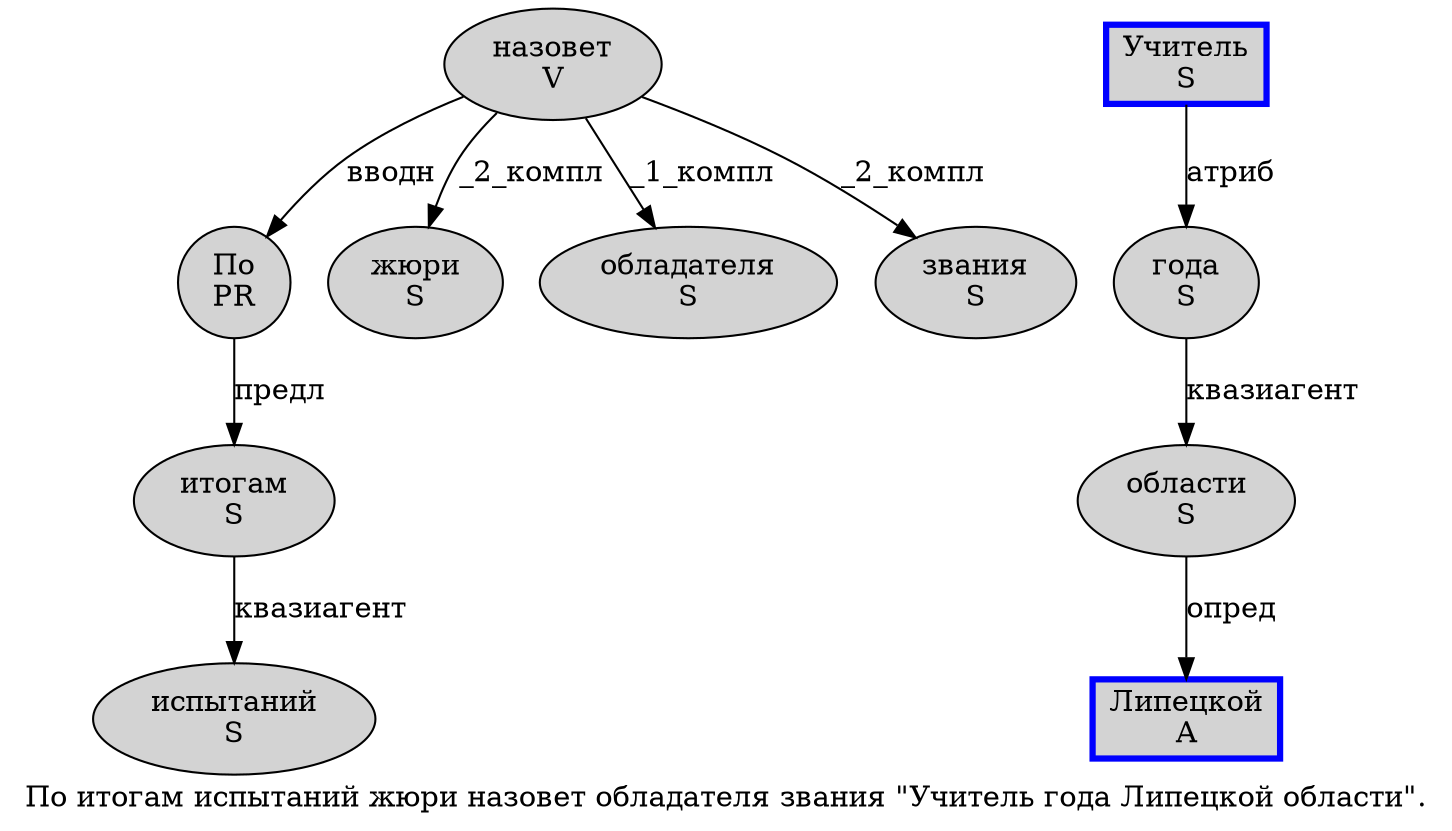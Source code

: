 digraph SENTENCE_903 {
	graph [label="По итогам испытаний жюри назовет обладателя звания \"Учитель года Липецкой области\"."]
	node [style=filled]
		0 [label="По
PR" color="" fillcolor=lightgray penwidth=1 shape=ellipse]
		1 [label="итогам
S" color="" fillcolor=lightgray penwidth=1 shape=ellipse]
		2 [label="испытаний
S" color="" fillcolor=lightgray penwidth=1 shape=ellipse]
		3 [label="жюри
S" color="" fillcolor=lightgray penwidth=1 shape=ellipse]
		4 [label="назовет
V" color="" fillcolor=lightgray penwidth=1 shape=ellipse]
		5 [label="обладателя
S" color="" fillcolor=lightgray penwidth=1 shape=ellipse]
		6 [label="звания
S" color="" fillcolor=lightgray penwidth=1 shape=ellipse]
		8 [label="Учитель
S" color=blue fillcolor=lightgray penwidth=3 shape=box]
		9 [label="года
S" color="" fillcolor=lightgray penwidth=1 shape=ellipse]
		10 [label="Липецкой
A" color=blue fillcolor=lightgray penwidth=3 shape=box]
		11 [label="области
S" color="" fillcolor=lightgray penwidth=1 shape=ellipse]
			1 -> 2 [label="квазиагент"]
			4 -> 0 [label="вводн"]
			4 -> 3 [label="_2_компл"]
			4 -> 5 [label="_1_компл"]
			4 -> 6 [label="_2_компл"]
			11 -> 10 [label="опред"]
			9 -> 11 [label="квазиагент"]
			8 -> 9 [label="атриб"]
			0 -> 1 [label="предл"]
}